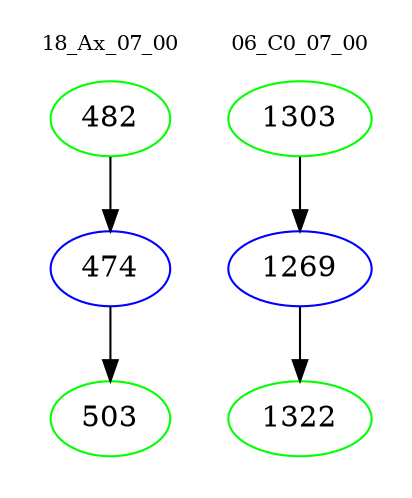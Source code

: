digraph{
subgraph cluster_0 {
color = white
label = "18_Ax_07_00";
fontsize=10;
T0_482 [label="482", color="green"]
T0_482 -> T0_474 [color="black"]
T0_474 [label="474", color="blue"]
T0_474 -> T0_503 [color="black"]
T0_503 [label="503", color="green"]
}
subgraph cluster_1 {
color = white
label = "06_C0_07_00";
fontsize=10;
T1_1303 [label="1303", color="green"]
T1_1303 -> T1_1269 [color="black"]
T1_1269 [label="1269", color="blue"]
T1_1269 -> T1_1322 [color="black"]
T1_1322 [label="1322", color="green"]
}
}
